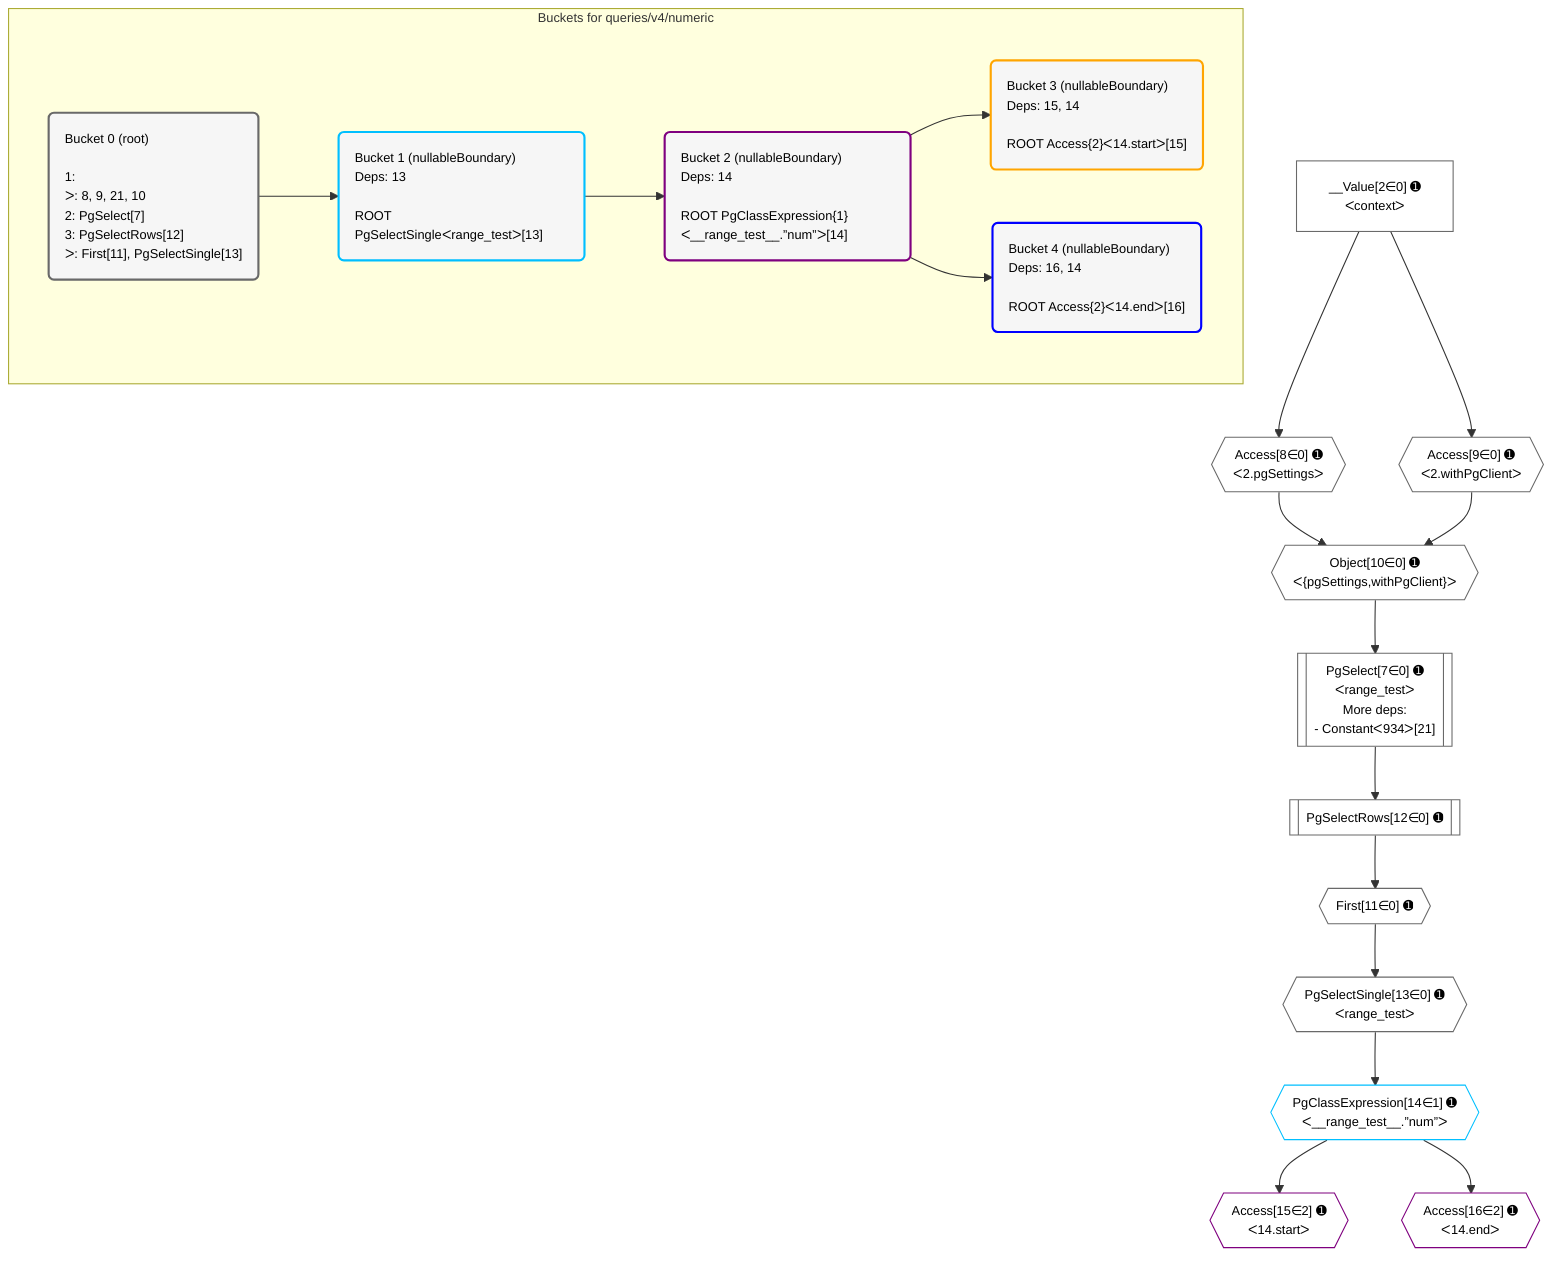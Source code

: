 %%{init: {'themeVariables': { 'fontSize': '12px'}}}%%
graph TD
    classDef path fill:#eee,stroke:#000,color:#000
    classDef plan fill:#fff,stroke-width:1px,color:#000
    classDef itemplan fill:#fff,stroke-width:2px,color:#000
    classDef unbatchedplan fill:#dff,stroke-width:1px,color:#000
    classDef sideeffectplan fill:#fcc,stroke-width:2px,color:#000
    classDef bucket fill:#f6f6f6,color:#000,stroke-width:2px,text-align:left

    subgraph "Buckets for queries/v4/numeric"
    Bucket0("Bucket 0 (root)<br /><br />1: <br />ᐳ: 8, 9, 21, 10<br />2: PgSelect[7]<br />3: PgSelectRows[12]<br />ᐳ: First[11], PgSelectSingle[13]"):::bucket
    Bucket1("Bucket 1 (nullableBoundary)<br />Deps: 13<br /><br />ROOT PgSelectSingleᐸrange_testᐳ[13]"):::bucket
    Bucket2("Bucket 2 (nullableBoundary)<br />Deps: 14<br /><br />ROOT PgClassExpression{1}ᐸ__range_test__.”num”ᐳ[14]"):::bucket
    Bucket3("Bucket 3 (nullableBoundary)<br />Deps: 15, 14<br /><br />ROOT Access{2}ᐸ14.startᐳ[15]"):::bucket
    Bucket4("Bucket 4 (nullableBoundary)<br />Deps: 16, 14<br /><br />ROOT Access{2}ᐸ14.endᐳ[16]"):::bucket
    end
    Bucket0 --> Bucket1
    Bucket1 --> Bucket2
    Bucket2 --> Bucket3 & Bucket4

    %% plan dependencies
    PgSelect7[["PgSelect[7∈0] ➊<br />ᐸrange_testᐳ<br />More deps:<br />- Constantᐸ934ᐳ[21]"]]:::plan
    Object10{{"Object[10∈0] ➊<br />ᐸ{pgSettings,withPgClient}ᐳ"}}:::plan
    Object10 --> PgSelect7
    Access8{{"Access[8∈0] ➊<br />ᐸ2.pgSettingsᐳ"}}:::plan
    Access9{{"Access[9∈0] ➊<br />ᐸ2.withPgClientᐳ"}}:::plan
    Access8 & Access9 --> Object10
    __Value2["__Value[2∈0] ➊<br />ᐸcontextᐳ"]:::plan
    __Value2 --> Access8
    __Value2 --> Access9
    First11{{"First[11∈0] ➊"}}:::plan
    PgSelectRows12[["PgSelectRows[12∈0] ➊"]]:::plan
    PgSelectRows12 --> First11
    PgSelect7 --> PgSelectRows12
    PgSelectSingle13{{"PgSelectSingle[13∈0] ➊<br />ᐸrange_testᐳ"}}:::plan
    First11 --> PgSelectSingle13
    PgClassExpression14{{"PgClassExpression[14∈1] ➊<br />ᐸ__range_test__.”num”ᐳ"}}:::plan
    PgSelectSingle13 --> PgClassExpression14
    Access15{{"Access[15∈2] ➊<br />ᐸ14.startᐳ"}}:::plan
    PgClassExpression14 --> Access15
    Access16{{"Access[16∈2] ➊<br />ᐸ14.endᐳ"}}:::plan
    PgClassExpression14 --> Access16

    %% define steps
    classDef bucket0 stroke:#696969
    class Bucket0,__Value2,PgSelect7,Access8,Access9,Object10,First11,PgSelectRows12,PgSelectSingle13 bucket0
    classDef bucket1 stroke:#00bfff
    class Bucket1,PgClassExpression14 bucket1
    classDef bucket2 stroke:#7f007f
    class Bucket2,Access15,Access16 bucket2
    classDef bucket3 stroke:#ffa500
    class Bucket3 bucket3
    classDef bucket4 stroke:#0000ff
    class Bucket4 bucket4